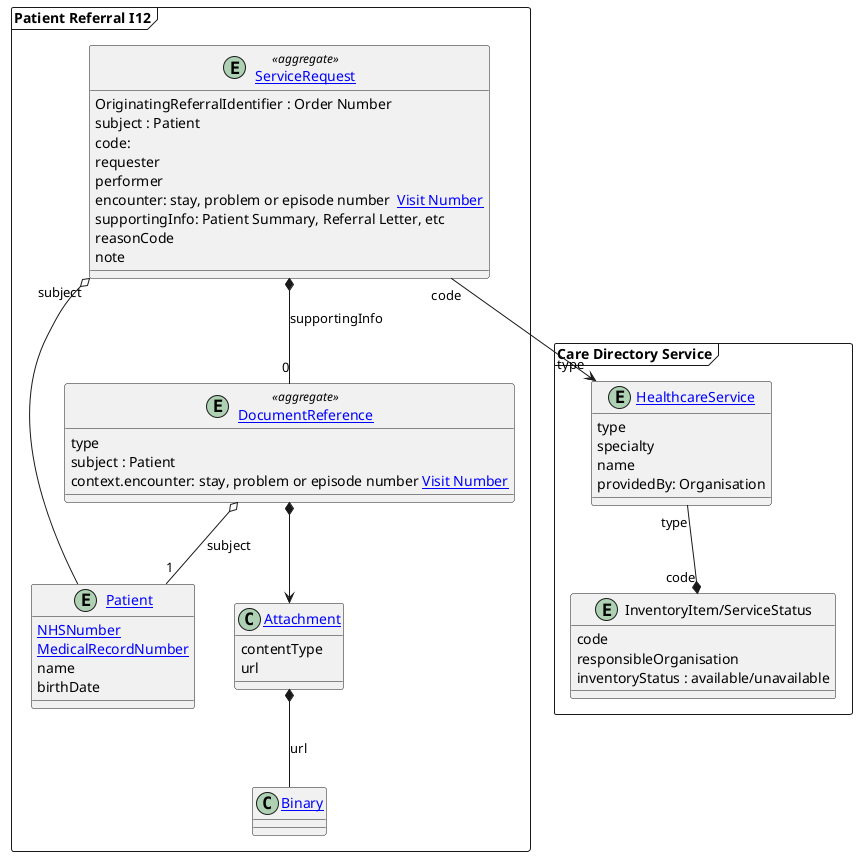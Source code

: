 
  @startuml

  skinparam svgDimensionStyle false


    frame "Patient Referral I12" as Composition {

      entity "[[StructureDefinition-ServiceRequest.html ServiceRequest]]" as ORC <<aggregate>> {
        OriginatingReferralIdentifier : Order Number
        subject : Patient
        code:
        requester
        performer
        encounter: stay, problem or episode number  [[StructureDefinition-VisitNumber.html Visit Number]]
        supportingInfo: Patient Summary, Referral Letter, etc
        reasonCode
        note
      }

      entity "[[StructureDefinition-Patient.html Patient]]" as PID {
        [[StructureDefinition-NHSNumber.html NHSNumber]]
        [[StructureDefinition-MedicalRecordNumber.html MedicalRecordNumber]]
        name
        birthDate
      }

      entity "[[StructureDefinition-DocumentReference.html DocumentReference]]" as documentReference <<aggregate>> {
        type
        subject : Patient
        context.encounter: stay, problem or episode number [[StructureDefinition-VisitNumber.html Visit Number]]
      }

      class "[[StructureDefinition-NWAttachment.html Attachment]]" as attachment {
        contentType
        url
      }

      class "[[StructureDefinition-Binary.html Binary]]" as binary

      ORC "subject" o-- PID

      ORC *-- "0" documentReference: supportingInfo

      documentReference o-- "1" PID : subject
      documentReference *-d-> attachment

      attachment *-- binary : url


    }
    frame "Care Directory Service" as mcsd {

      entity "[[StructureDefinition-HealthcareService.html HealthcareService]]" as HealthcareService {
        type
        specialty
        name
        providedBy: Organisation
      }

      entity "InventoryItem/ServiceStatus" as InventoryItem {
        code
        responsibleOrganisation
        inventoryStatus : available/unavailable
      }

      HealthcareService "type" --* "code" InventoryItem

    }

    ORC "code" --> "type" HealthcareService

  @enduml
